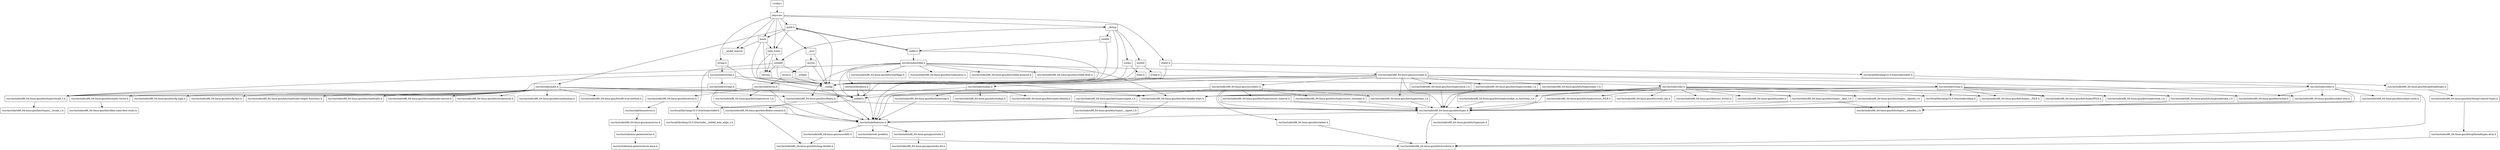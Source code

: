 digraph "dependencies" {
  header_0 [ shape="box", label="\<stdin\>" ];
  header_1 [ shape="box", label="charconv" ];
  header_10 [ shape="box", label="/usr/include/x86_64-linux-gnu/gnu/stubs-64.h" ];
  header_100 [ shape="box", label="/usr/include/x86_64-linux-gnu/bits/types/cookie_io_functions_t.h" ];
  header_101 [ shape="box", label="/usr/include/x86_64-linux-gnu/bits/stdio_lim.h" ];
  header_102 [ shape="box", label="/usr/include/x86_64-linux-gnu/bits/sys_errlist.h" ];
  header_103 [ shape="box", label="/usr/include/x86_64-linux-gnu/bits/stdio.h" ];
  header_12 [ shape="box", label="cerrno" ];
  header_13 [ shape="box", label="errno.h" ];
  header_14 [ shape="box", label="/usr/include/errno.h" ];
  header_15 [ shape="box", label="/usr/include/x86_64-linux-gnu/bits/errno.h" ];
  header_16 [ shape="box", label="/usr/include/linux/errno.h" ];
  header_17 [ shape="box", label="/usr/include/x86_64-linux-gnu/asm/errno.h" ];
  header_18 [ shape="box", label="/usr/include/asm-generic/errno.h" ];
  header_19 [ shape="box", label="/usr/include/asm-generic/errno-base.h" ];
  header_2 [ shape="box", label="__errc" ];
  header_20 [ shape="box", label="/usr/include/x86_64-linux-gnu/bits/types/error_t.h" ];
  header_21 [ shape="box", label="type_traits" ];
  header_22 [ shape="box", label="cstddef" ];
  header_23 [ shape="box", label="version" ];
  header_24 [ shape="box", label="/usr/local/lib/clang/10.0.0/include/stddef.h" ];
  header_25 [ shape="box", label="/usr/local/lib/clang/10.0.0/include/__stddef_max_align_t.h" ];
  header_26 [ shape="box", label="__nullptr" ];
  header_27 [ shape="box", label="limits" ];
  header_28 [ shape="box", label="__undef_macros" ];
  header_29 [ shape="box", label="stdint.h" ];
  header_3 [ shape="box", label="__config" ];
  header_30 [ shape="box", label="/usr/local/lib/clang/10.0.0/include/stdint.h" ];
  header_31 [ shape="box", label="/usr/include/stdint.h" ];
  header_32 [ shape="box", label="/usr/include/x86_64-linux-gnu/bits/libc-header-start.h" ];
  header_33 [ shape="box", label="/usr/include/x86_64-linux-gnu/bits/types.h" ];
  header_34 [ shape="box", label="/usr/include/x86_64-linux-gnu/bits/typesizes.h" ];
  header_35 [ shape="box", label="/usr/include/x86_64-linux-gnu/bits/wchar.h" ];
  header_36 [ shape="box", label="/usr/include/x86_64-linux-gnu/bits/stdint-intn.h" ];
  header_37 [ shape="box", label="/usr/include/x86_64-linux-gnu/bits/stdint-uintn.h" ];
  header_38 [ shape="box", label="string.h" ];
  header_39 [ shape="box", label="/usr/include/string.h" ];
  header_4 [ shape="box", label="/usr/include/features.h" ];
  header_40 [ shape="box", label="stddef.h" ];
  header_41 [ shape="box", label="/usr/include/x86_64-linux-gnu/bits/types/locale_t.h" ];
  header_42 [ shape="box", label="/usr/include/x86_64-linux-gnu/bits/types/__locale_t.h" ];
  header_43 [ shape="box", label="/usr/include/strings.h" ];
  header_44 [ shape="box", label="math.h" ];
  header_45 [ shape="box", label="stdlib.h" ];
  header_46 [ shape="box", label="/usr/include/stdlib.h" ];
  header_47 [ shape="box", label="/usr/include/x86_64-linux-gnu/bits/waitflags.h" ];
  header_48 [ shape="box", label="/usr/include/x86_64-linux-gnu/bits/waitstatus.h" ];
  header_49 [ shape="box", label="/usr/include/x86_64-linux-gnu/bits/floatn.h" ];
  header_5 [ shape="box", label="/usr/include/stdc-predef.h" ];
  header_50 [ shape="box", label="/usr/include/x86_64-linux-gnu/bits/floatn-common.h" ];
  header_51 [ shape="box", label="/usr/include/x86_64-linux-gnu/sys/types.h" ];
  header_52 [ shape="box", label="/usr/include/x86_64-linux-gnu/bits/types/clock_t.h" ];
  header_53 [ shape="box", label="/usr/include/x86_64-linux-gnu/bits/types/clockid_t.h" ];
  header_54 [ shape="box", label="/usr/include/x86_64-linux-gnu/bits/types/time_t.h" ];
  header_55 [ shape="box", label="/usr/include/x86_64-linux-gnu/bits/types/timer_t.h" ];
  header_56 [ shape="box", label="/usr/include/endian.h" ];
  header_57 [ shape="box", label="/usr/include/x86_64-linux-gnu/bits/endian.h" ];
  header_58 [ shape="box", label="/usr/include/x86_64-linux-gnu/bits/byteswap.h" ];
  header_59 [ shape="box", label="/usr/include/x86_64-linux-gnu/bits/uintn-identity.h" ];
  header_6 [ shape="box", label="/usr/include/x86_64-linux-gnu/sys/cdefs.h" ];
  header_60 [ shape="box", label="/usr/include/x86_64-linux-gnu/sys/select.h" ];
  header_61 [ shape="box", label="/usr/include/x86_64-linux-gnu/bits/select.h" ];
  header_62 [ shape="box", label="/usr/include/x86_64-linux-gnu/bits/types/sigset_t.h" ];
  header_63 [ shape="box", label="/usr/include/x86_64-linux-gnu/bits/types/__sigset_t.h" ];
  header_64 [ shape="box", label="/usr/include/x86_64-linux-gnu/bits/types/struct_timeval.h" ];
  header_65 [ shape="box", label="/usr/include/x86_64-linux-gnu/bits/types/struct_timespec.h" ];
  header_66 [ shape="box", label="/usr/include/x86_64-linux-gnu/bits/pthreadtypes.h" ];
  header_67 [ shape="box", label="/usr/include/x86_64-linux-gnu/bits/thread-shared-types.h" ];
  header_68 [ shape="box", label="/usr/include/x86_64-linux-gnu/bits/pthreadtypes-arch.h" ];
  header_69 [ shape="box", label="/usr/include/alloca.h" ];
  header_7 [ shape="box", label="/usr/include/x86_64-linux-gnu/bits/wordsize.h" ];
  header_70 [ shape="box", label="/usr/include/x86_64-linux-gnu/bits/stdlib-bsearch.h" ];
  header_71 [ shape="box", label="/usr/include/x86_64-linux-gnu/bits/stdlib-float.h" ];
  header_72 [ shape="box", label="/usr/include/math.h" ];
  header_73 [ shape="box", label="/usr/include/x86_64-linux-gnu/bits/math-vector.h" ];
  header_74 [ shape="box", label="/usr/include/x86_64-linux-gnu/bits/libm-simd-decl-stubs.h" ];
  header_75 [ shape="box", label="/usr/include/x86_64-linux-gnu/bits/flt-eval-method.h" ];
  header_76 [ shape="box", label="/usr/include/x86_64-linux-gnu/bits/fp-logb.h" ];
  header_77 [ shape="box", label="/usr/include/x86_64-linux-gnu/bits/fp-fast.h" ];
  header_78 [ shape="box", label="/usr/include/x86_64-linux-gnu/bits/mathcalls-helper-functions.h" ];
  header_79 [ shape="box", label="/usr/include/x86_64-linux-gnu/bits/mathcalls.h" ];
  header_8 [ shape="box", label="/usr/include/x86_64-linux-gnu/bits/long-double.h" ];
  header_80 [ shape="box", label="/usr/include/x86_64-linux-gnu/bits/mathcalls-narrow.h" ];
  header_81 [ shape="box", label="/usr/include/x86_64-linux-gnu/bits/iscanonical.h" ];
  header_82 [ shape="box", label="/usr/include/x86_64-linux-gnu/bits/mathinline.h" ];
  header_83 [ shape="box", label="__debug" ];
  header_84 [ shape="box", label="iosfwd" ];
  header_85 [ shape="box", label="wchar.h" ];
  header_86 [ shape="box", label="/usr/include/wchar.h" ];
  header_87 [ shape="box", label="/usr/local/lib/clang/10.0.0/include/stdarg.h" ];
  header_88 [ shape="box", label="/usr/include/x86_64-linux-gnu/bits/types/wint_t.h" ];
  header_89 [ shape="box", label="/usr/include/x86_64-linux-gnu/bits/types/mbstate_t.h" ];
  header_9 [ shape="box", label="/usr/include/x86_64-linux-gnu/gnu/stubs.h" ];
  header_90 [ shape="box", label="/usr/include/x86_64-linux-gnu/bits/types/__mbstate_t.h" ];
  header_91 [ shape="box", label="/usr/include/x86_64-linux-gnu/bits/types/__FILE.h" ];
  header_92 [ shape="box", label="/usr/include/x86_64-linux-gnu/bits/types/FILE.h" ];
  header_93 [ shape="box", label="cstdlib" ];
  header_94 [ shape="box", label="cstdio" ];
  header_95 [ shape="box", label="stdio.h" ];
  header_96 [ shape="box", label="/usr/include/stdio.h" ];
  header_97 [ shape="box", label="/usr/include/x86_64-linux-gnu/bits/types/__fpos_t.h" ];
  header_98 [ shape="box", label="/usr/include/x86_64-linux-gnu/bits/types/__fpos64_t.h" ];
  header_99 [ shape="box", label="/usr/include/x86_64-linux-gnu/bits/types/struct_FILE.h" ];
  header_61 -> header_7;
  header_60 -> header_54;
  header_60 -> header_33;
  header_60 -> header_61;
  header_60 -> header_4;
  header_60 -> header_62;
  header_60 -> header_65;
  header_60 -> header_64;
  header_62 -> header_63;
  header_65 -> header_33;
  header_64 -> header_33;
  header_67 -> header_68;
  header_66 -> header_67;
  header_69 -> header_4;
  header_69 -> header_40;
  header_68 -> header_7;
  header_72 -> header_80;
  header_72 -> header_32;
  header_72 -> header_33;
  header_72 -> header_73;
  header_72 -> header_76;
  header_72 -> header_77;
  header_72 -> header_75;
  header_72 -> header_82;
  header_72 -> header_78;
  header_72 -> header_79;
  header_72 -> header_81;
  header_72 -> header_49;
  header_73 -> header_74;
  header_46 -> header_51;
  header_46 -> header_32;
  header_46 -> header_47;
  header_46 -> header_70;
  header_46 -> header_71;
  header_46 -> header_41;
  header_46 -> header_40;
  header_46 -> header_69;
  header_46 -> header_49;
  header_46 -> header_48;
  header_45 -> header_46;
  header_45 -> header_44;
  header_45 -> header_3;
  header_44 -> header_72;
  header_44 -> header_45;
  header_44 -> header_27;
  header_44 -> header_21;
  header_44 -> header_3;
  header_43 -> header_4;
  header_43 -> header_41;
  header_43 -> header_40;
  header_41 -> header_42;
  header_40 -> header_24;
  header_100 -> header_33;
  header_49 -> header_50;
  header_49 -> header_4;
  header_6 -> header_7;
  header_6 -> header_8;
  header_4 -> header_6;
  header_4 -> header_5;
  header_4 -> header_9;
  header_2 -> header_3;
  header_2 -> header_12;
  header_3 -> header_4;
  header_0 -> header_1;
  header_1 -> header_29;
  header_1 -> header_28;
  header_1 -> header_38;
  header_1 -> header_27;
  header_1 -> header_21;
  header_1 -> header_44;
  header_1 -> header_2;
  header_1 -> header_83;
  header_9 -> header_10;
  header_58 -> header_4;
  header_58 -> header_33;
  header_59 -> header_33;
  header_50 -> header_4;
  header_50 -> header_8;
  header_51 -> header_36;
  header_51 -> header_52;
  header_51 -> header_53;
  header_51 -> header_54;
  header_51 -> header_33;
  header_51 -> header_56;
  header_51 -> header_55;
  header_51 -> header_60;
  header_51 -> header_4;
  header_51 -> header_40;
  header_51 -> header_66;
  header_52 -> header_33;
  header_53 -> header_33;
  header_54 -> header_33;
  header_55 -> header_33;
  header_56 -> header_58;
  header_56 -> header_59;
  header_56 -> header_4;
  header_56 -> header_57;
  header_29 -> header_3;
  header_29 -> header_30;
  header_24 -> header_25;
  header_27 -> header_21;
  header_27 -> header_3;
  header_27 -> header_23;
  header_27 -> header_28;
  header_26 -> header_3;
  header_21 -> header_3;
  header_21 -> header_23;
  header_21 -> header_22;
  header_23 -> header_3;
  header_22 -> header_24;
  header_22 -> header_26;
  header_22 -> header_3;
  header_22 -> header_23;
  header_38 -> header_3;
  header_38 -> header_39;
  header_39 -> header_43;
  header_39 -> header_32;
  header_39 -> header_41;
  header_39 -> header_40;
  header_36 -> header_33;
  header_37 -> header_33;
  header_32 -> header_4;
  header_33 -> header_7;
  header_33 -> header_4;
  header_33 -> header_34;
  header_30 -> header_31;
  header_31 -> header_36;
  header_31 -> header_37;
  header_31 -> header_35;
  header_31 -> header_32;
  header_31 -> header_33;
  header_31 -> header_7;
  header_89 -> header_90;
  header_83 -> header_94;
  header_83 -> header_93;
  header_83 -> header_3;
  header_83 -> header_22;
  header_83 -> header_84;
  header_86 -> header_35;
  header_86 -> header_32;
  header_86 -> header_89;
  header_86 -> header_88;
  header_86 -> header_92;
  header_86 -> header_41;
  header_86 -> header_40;
  header_86 -> header_87;
  header_86 -> header_91;
  header_86 -> header_49;
  header_85 -> header_3;
  header_85 -> header_86;
  header_84 -> header_3;
  header_84 -> header_85;
  header_14 -> header_15;
  header_14 -> header_4;
  header_14 -> header_20;
  header_15 -> header_16;
  header_16 -> header_17;
  header_17 -> header_18;
  header_12 -> header_3;
  header_12 -> header_13;
  header_13 -> header_14;
  header_13 -> header_3;
  header_18 -> header_19;
  header_98 -> header_90;
  header_98 -> header_33;
  header_99 -> header_33;
  header_94 -> header_95;
  header_94 -> header_3;
  header_95 -> header_96;
  header_95 -> header_3;
  header_96 -> header_101;
  header_96 -> header_32;
  header_96 -> header_33;
  header_96 -> header_103;
  header_96 -> header_100;
  header_96 -> header_98;
  header_96 -> header_99;
  header_96 -> header_40;
  header_96 -> header_97;
  header_96 -> header_87;
  header_96 -> header_91;
  header_96 -> header_92;
  header_96 -> header_102;
  header_97 -> header_90;
  header_97 -> header_33;
  header_93 -> header_45;
  header_93 -> header_3;
}